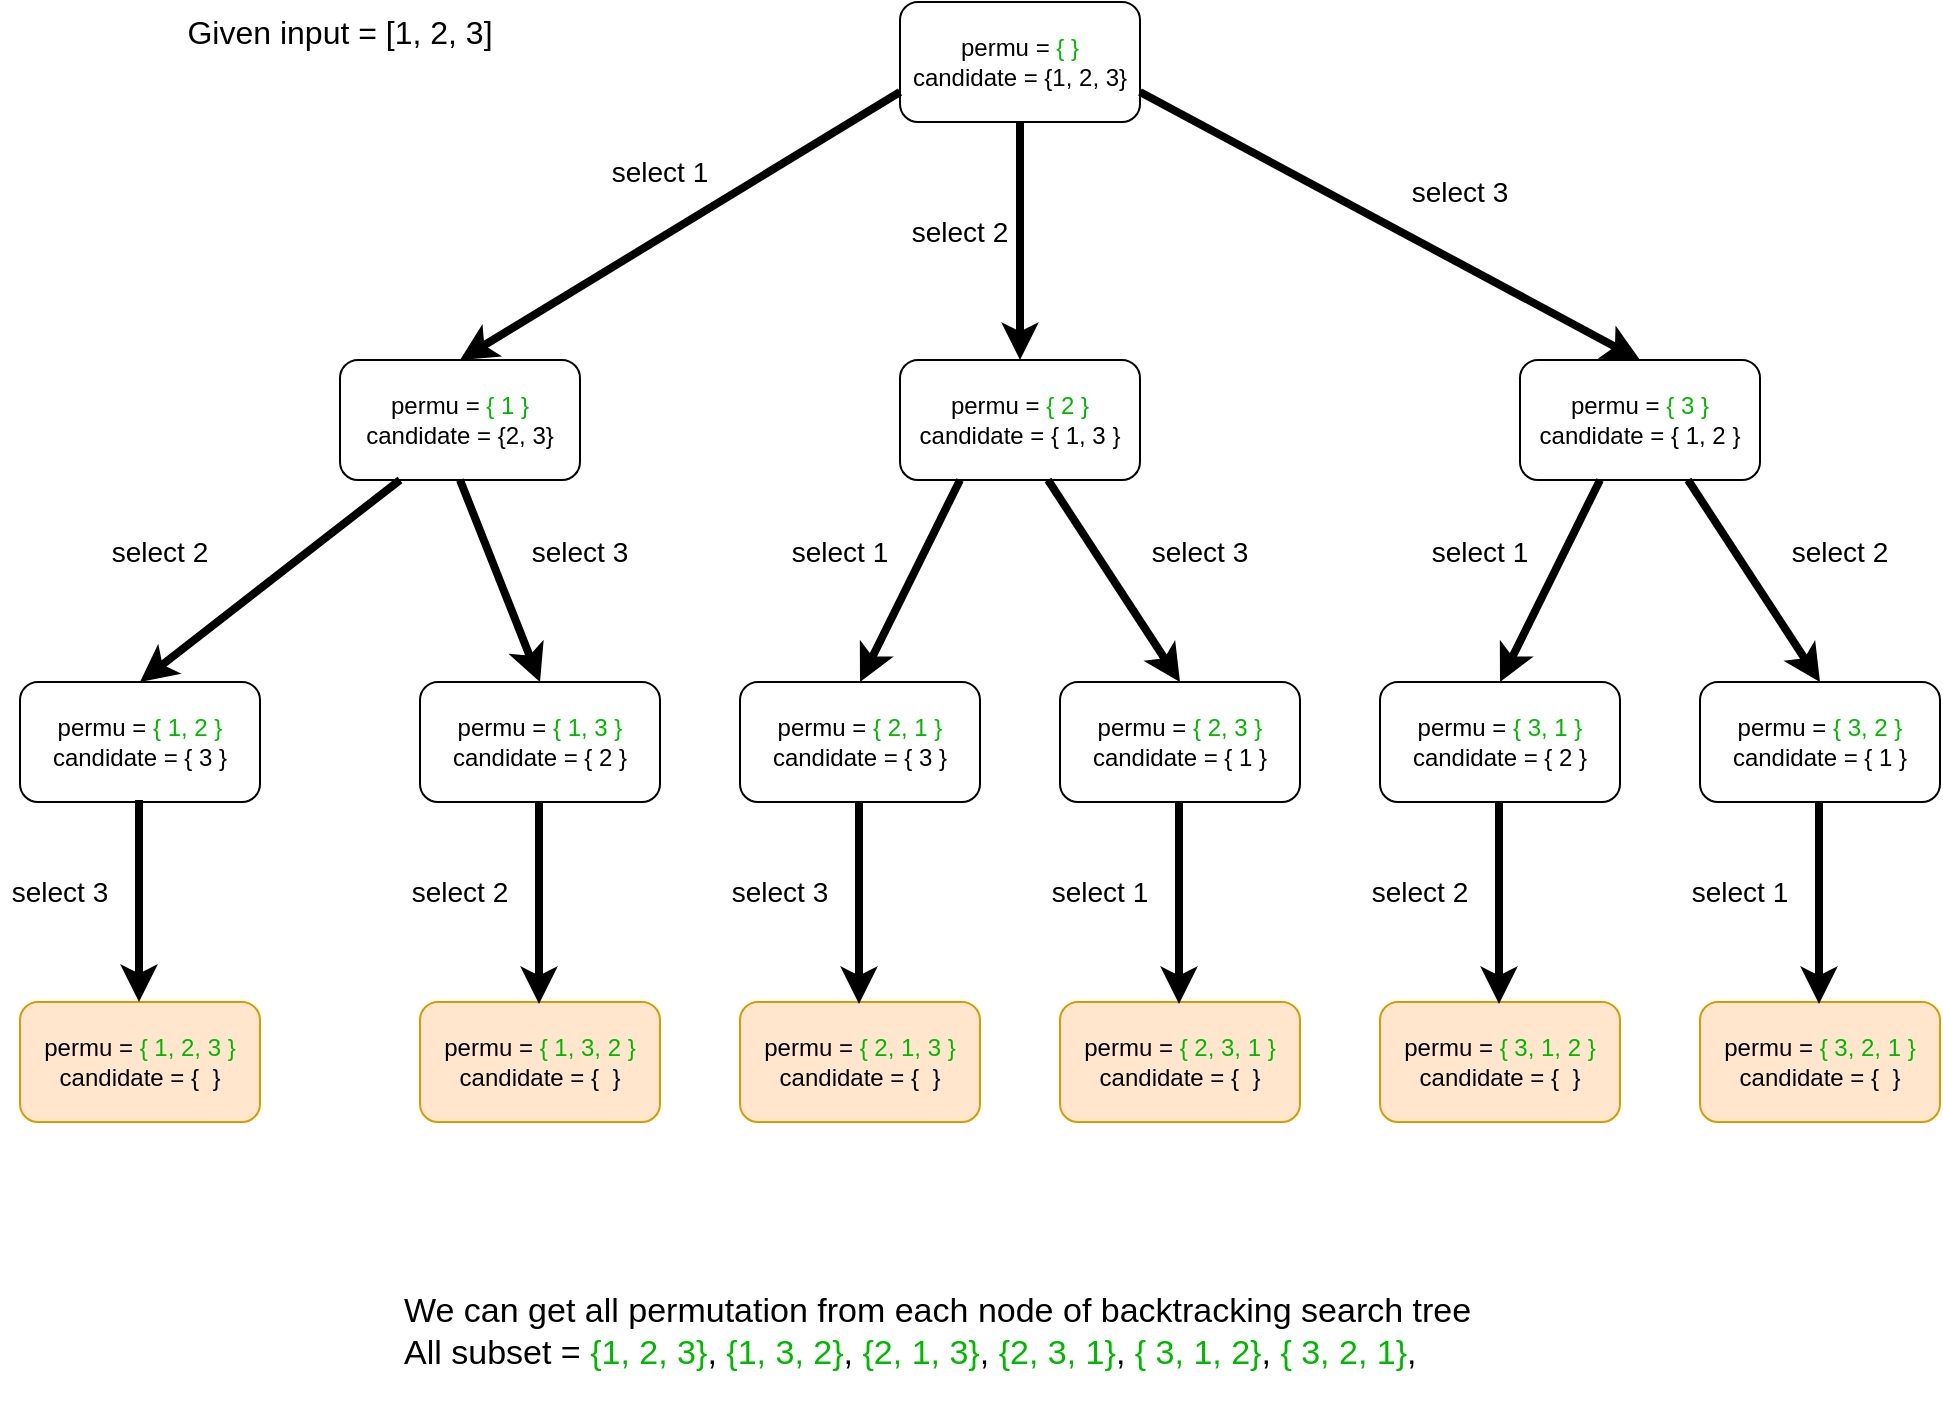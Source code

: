 <mxfile version="20.5.1" type="github">
  <diagram id="DlbZVYgtLoxQPH42LOPV" name="第 1 页">
    <mxGraphModel dx="1956" dy="731" grid="1" gridSize="10" guides="1" tooltips="1" connect="1" arrows="1" fold="1" page="1" pageScale="1" pageWidth="827" pageHeight="1169" math="0" shadow="0">
      <root>
        <mxCell id="0" />
        <mxCell id="1" parent="0" />
        <mxCell id="XcbggA3BBUMzlUa0fJI8-1" value="permu =&lt;font color=&quot;#00b800&quot;&gt; { }&lt;/font&gt;&lt;br&gt;candidate = {1, 2, 3}" style="rounded=1;whiteSpace=wrap;html=1;" parent="1" vertex="1">
          <mxGeometry x="320" y="60" width="120" height="60" as="geometry" />
        </mxCell>
        <mxCell id="XcbggA3BBUMzlUa0fJI8-2" value="permu&amp;nbsp;= &lt;font color=&quot;#00b800&quot;&gt;{ 1 }&lt;/font&gt;&lt;br&gt;candidate = {2, 3}" style="rounded=1;whiteSpace=wrap;html=1;" parent="1" vertex="1">
          <mxGeometry x="40" y="239" width="120" height="60" as="geometry" />
        </mxCell>
        <mxCell id="XcbggA3BBUMzlUa0fJI8-3" value="permu&amp;nbsp;= &lt;font color=&quot;#00b800&quot;&gt;{ 2 }&lt;/font&gt;&lt;br&gt;candidate = { 1, 3 }" style="rounded=1;whiteSpace=wrap;html=1;" parent="1" vertex="1">
          <mxGeometry x="320" y="239" width="120" height="60" as="geometry" />
        </mxCell>
        <mxCell id="XcbggA3BBUMzlUa0fJI8-4" value="permu = &lt;font color=&quot;#00b800&quot;&gt;{ 3 }&lt;/font&gt;&lt;br&gt;candidate = { 1, 2 }" style="rounded=1;whiteSpace=wrap;html=1;" parent="1" vertex="1">
          <mxGeometry x="630" y="239" width="120" height="60" as="geometry" />
        </mxCell>
        <mxCell id="XcbggA3BBUMzlUa0fJI8-5" value="permu&amp;nbsp;= &lt;font color=&quot;#00b800&quot;&gt;{ 1, 2 }&lt;/font&gt;&lt;br&gt;candidate = { 3 }" style="rounded=1;whiteSpace=wrap;html=1;" parent="1" vertex="1">
          <mxGeometry x="-120" y="400" width="120" height="60" as="geometry" />
        </mxCell>
        <mxCell id="XcbggA3BBUMzlUa0fJI8-6" value="permu&amp;nbsp;= &lt;font color=&quot;#00b800&quot;&gt;{ 1, 3 }&lt;/font&gt;&lt;br&gt;candidate = { 2 }" style="rounded=1;whiteSpace=wrap;html=1;" parent="1" vertex="1">
          <mxGeometry x="80" y="400" width="120" height="60" as="geometry" />
        </mxCell>
        <mxCell id="XcbggA3BBUMzlUa0fJI8-7" value="" style="endArrow=classic;html=1;rounded=0;strokeWidth=4;entryX=0.5;entryY=0;entryDx=0;entryDy=0;exitX=0;exitY=0.75;exitDx=0;exitDy=0;" parent="1" source="XcbggA3BBUMzlUa0fJI8-1" target="XcbggA3BBUMzlUa0fJI8-2" edge="1">
          <mxGeometry width="50" height="50" relative="1" as="geometry">
            <mxPoint x="320" y="120" as="sourcePoint" />
            <mxPoint x="290" y="250" as="targetPoint" />
          </mxGeometry>
        </mxCell>
        <mxCell id="XcbggA3BBUMzlUa0fJI8-9" value="" style="endArrow=classic;html=1;rounded=0;strokeWidth=4;entryX=0.5;entryY=0;entryDx=0;entryDy=0;exitX=0.25;exitY=1;exitDx=0;exitDy=0;" parent="1" source="XcbggA3BBUMzlUa0fJI8-2" target="XcbggA3BBUMzlUa0fJI8-5" edge="1">
          <mxGeometry width="50" height="50" relative="1" as="geometry">
            <mxPoint x="120" y="300" as="sourcePoint" />
            <mxPoint x="-10" y="410" as="targetPoint" />
          </mxGeometry>
        </mxCell>
        <mxCell id="XcbggA3BBUMzlUa0fJI8-11" value="" style="endArrow=classic;html=1;rounded=0;strokeWidth=4;entryX=0.5;entryY=0;entryDx=0;entryDy=0;exitX=0.5;exitY=1;exitDx=0;exitDy=0;" parent="1" source="XcbggA3BBUMzlUa0fJI8-1" target="XcbggA3BBUMzlUa0fJI8-3" edge="1">
          <mxGeometry width="50" height="50" relative="1" as="geometry">
            <mxPoint x="420" y="140" as="sourcePoint" />
            <mxPoint x="369.41" y="210" as="targetPoint" />
          </mxGeometry>
        </mxCell>
        <mxCell id="XcbggA3BBUMzlUa0fJI8-12" value="" style="endArrow=classic;html=1;rounded=0;strokeWidth=4;entryX=0.5;entryY=0;entryDx=0;entryDy=0;exitX=0.5;exitY=1;exitDx=0;exitDy=0;" parent="1" source="XcbggA3BBUMzlUa0fJI8-2" target="XcbggA3BBUMzlUa0fJI8-6" edge="1">
          <mxGeometry width="50" height="50" relative="1" as="geometry">
            <mxPoint x="179.82" y="299" as="sourcePoint" />
            <mxPoint x="179" y="390" as="targetPoint" />
          </mxGeometry>
        </mxCell>
        <mxCell id="XcbggA3BBUMzlUa0fJI8-13" value="" style="endArrow=classic;html=1;rounded=0;strokeWidth=4;entryX=0.5;entryY=0;entryDx=0;entryDy=0;exitX=1;exitY=0.75;exitDx=0;exitDy=0;" parent="1" source="XcbggA3BBUMzlUa0fJI8-1" target="XcbggA3BBUMzlUa0fJI8-4" edge="1">
          <mxGeometry width="50" height="50" relative="1" as="geometry">
            <mxPoint x="430.41" y="110" as="sourcePoint" />
            <mxPoint x="430" y="229" as="targetPoint" />
          </mxGeometry>
        </mxCell>
        <mxCell id="XcbggA3BBUMzlUa0fJI8-14" value="&lt;font color=&quot;#000000&quot; style=&quot;font-size: 16px;&quot;&gt;Given input = [1, 2, 3]&lt;/font&gt;" style="text;html=1;strokeColor=none;fillColor=none;align=center;verticalAlign=middle;whiteSpace=wrap;rounded=0;fontColor=#00B800;" parent="1" vertex="1">
          <mxGeometry x="-60" y="60" width="200" height="30" as="geometry" />
        </mxCell>
        <mxCell id="XcbggA3BBUMzlUa0fJI8-15" value="&lt;font color=&quot;#000000&quot; style=&quot;font-size: 17px;&quot;&gt;We can get all permutation from each node of backtracking search tree&lt;br&gt;All subset =&amp;nbsp;&lt;/font&gt;&lt;font style=&quot;font-size: 17px;&quot;&gt;&lt;font style=&quot;font-size: 17px;&quot;&gt;{1, 2, 3}&lt;font style=&quot;font-size: 17px;&quot; color=&quot;#000000&quot;&gt;,&amp;nbsp;&lt;/font&gt;{1, 3, 2}&lt;font style=&quot;font-size: 17px;&quot; color=&quot;#000000&quot;&gt;,&amp;nbsp;&lt;/font&gt;{2, 1, 3}&lt;font style=&quot;font-size: 17px;&quot; color=&quot;#000000&quot;&gt;,&amp;nbsp;&lt;/font&gt;{2, 3, 1}&lt;font style=&quot;font-size: 17px;&quot; color=&quot;#000000&quot;&gt;,&amp;nbsp;&lt;/font&gt;{ 3, 1, 2}&lt;font style=&quot;font-size: 17px;&quot; color=&quot;#000000&quot;&gt;,&amp;nbsp;&lt;/font&gt;{ 3, 2, 1}&lt;font style=&quot;font-size: 17px;&quot; color=&quot;#000000&quot;&gt;,&amp;nbsp;&lt;/font&gt;&lt;/font&gt;&lt;br&gt;&lt;/font&gt;" style="text;html=1;strokeColor=none;fillColor=none;align=left;verticalAlign=middle;whiteSpace=wrap;rounded=0;fontColor=#00B800;" parent="1" vertex="1">
          <mxGeometry x="70" y="680" width="560" height="90" as="geometry" />
        </mxCell>
        <mxCell id="XcbggA3BBUMzlUa0fJI8-16" value="permu = &lt;font color=&quot;#00b800&quot;&gt;{ 2, 1 }&lt;/font&gt;&lt;br&gt;candidate = { 3 }" style="rounded=1;whiteSpace=wrap;html=1;" parent="1" vertex="1">
          <mxGeometry x="240" y="400" width="120" height="60" as="geometry" />
        </mxCell>
        <mxCell id="XcbggA3BBUMzlUa0fJI8-17" value="" style="endArrow=classic;html=1;rounded=0;strokeWidth=4;entryX=0.5;entryY=0;entryDx=0;entryDy=0;exitX=0.25;exitY=1;exitDx=0;exitDy=0;" parent="1" source="XcbggA3BBUMzlUa0fJI8-3" target="XcbggA3BBUMzlUa0fJI8-16" edge="1">
          <mxGeometry width="50" height="50" relative="1" as="geometry">
            <mxPoint x="379.41" y="299" as="sourcePoint" />
            <mxPoint x="379.41" y="400" as="targetPoint" />
          </mxGeometry>
        </mxCell>
        <mxCell id="XcbggA3BBUMzlUa0fJI8-18" value="select 1" style="text;html=1;strokeColor=none;fillColor=none;align=center;verticalAlign=middle;whiteSpace=wrap;rounded=0;fontSize=14;fontColor=#000000;" parent="1" vertex="1">
          <mxGeometry x="170" y="130" width="60" height="30" as="geometry" />
        </mxCell>
        <mxCell id="XcbggA3BBUMzlUa0fJI8-19" value="select 2" style="text;html=1;strokeColor=none;fillColor=none;align=center;verticalAlign=middle;whiteSpace=wrap;rounded=0;fontSize=14;fontColor=#000000;" parent="1" vertex="1">
          <mxGeometry x="320" y="160" width="60" height="30" as="geometry" />
        </mxCell>
        <mxCell id="XcbggA3BBUMzlUa0fJI8-20" value="select 3" style="text;html=1;strokeColor=none;fillColor=none;align=center;verticalAlign=middle;whiteSpace=wrap;rounded=0;fontSize=14;fontColor=#000000;" parent="1" vertex="1">
          <mxGeometry x="570" y="140" width="60" height="30" as="geometry" />
        </mxCell>
        <mxCell id="XcbggA3BBUMzlUa0fJI8-21" value="select 2" style="text;html=1;strokeColor=none;fillColor=none;align=center;verticalAlign=middle;whiteSpace=wrap;rounded=0;fontSize=14;fontColor=#000000;" parent="1" vertex="1">
          <mxGeometry x="-80" y="320" width="60" height="30" as="geometry" />
        </mxCell>
        <mxCell id="XcbggA3BBUMzlUa0fJI8-22" value="select 3" style="text;html=1;strokeColor=none;fillColor=none;align=center;verticalAlign=middle;whiteSpace=wrap;rounded=0;fontSize=14;fontColor=#000000;" parent="1" vertex="1">
          <mxGeometry x="130" y="320" width="60" height="30" as="geometry" />
        </mxCell>
        <mxCell id="XcbggA3BBUMzlUa0fJI8-23" value="select 1" style="text;html=1;strokeColor=none;fillColor=none;align=center;verticalAlign=middle;whiteSpace=wrap;rounded=0;fontSize=14;fontColor=#000000;" parent="1" vertex="1">
          <mxGeometry x="260" y="320" width="60" height="30" as="geometry" />
        </mxCell>
        <mxCell id="rEszVACwRtIEPIkns6uF-1" value="permu&amp;nbsp;= &lt;font color=&quot;#00b800&quot;&gt;{ 1, 2, 3 }&lt;/font&gt;&lt;br&gt;candidate = {&amp;nbsp; }" style="rounded=1;whiteSpace=wrap;html=1;fillColor=#ffe6cc;strokeColor=#d79b00;" parent="1" vertex="1">
          <mxGeometry x="-120" y="560" width="120" height="60" as="geometry" />
        </mxCell>
        <mxCell id="rEszVACwRtIEPIkns6uF-2" value="permu&amp;nbsp;= &lt;font color=&quot;#00b800&quot;&gt;{ 1, 3, 2 }&lt;/font&gt;&lt;br&gt;candidate = {&amp;nbsp; }" style="rounded=1;whiteSpace=wrap;html=1;fillColor=#ffe6cc;strokeColor=#d79b00;" parent="1" vertex="1">
          <mxGeometry x="80" y="560" width="120" height="60" as="geometry" />
        </mxCell>
        <mxCell id="rEszVACwRtIEPIkns6uF-3" value="" style="endArrow=classic;html=1;rounded=0;strokeWidth=4;entryX=0.5;entryY=0;entryDx=0;entryDy=0;exitX=0.5;exitY=1;exitDx=0;exitDy=0;" parent="1" edge="1">
          <mxGeometry width="50" height="50" relative="1" as="geometry">
            <mxPoint x="-60.5" y="459" as="sourcePoint" />
            <mxPoint x="-60.5" y="560" as="targetPoint" />
          </mxGeometry>
        </mxCell>
        <mxCell id="rEszVACwRtIEPIkns6uF-4" value="" style="endArrow=classic;html=1;rounded=0;strokeWidth=4;entryX=0.5;entryY=0;entryDx=0;entryDy=0;exitX=0.5;exitY=1;exitDx=0;exitDy=0;" parent="1" edge="1">
          <mxGeometry width="50" height="50" relative="1" as="geometry">
            <mxPoint x="139.5" y="460" as="sourcePoint" />
            <mxPoint x="139.5" y="561" as="targetPoint" />
          </mxGeometry>
        </mxCell>
        <mxCell id="rEszVACwRtIEPIkns6uF-5" value="permu = &lt;font color=&quot;#00b800&quot;&gt;{ 2, 3 }&lt;/font&gt;&lt;br&gt;candidate = { 1 }" style="rounded=1;whiteSpace=wrap;html=1;" parent="1" vertex="1">
          <mxGeometry x="400" y="400" width="120" height="60" as="geometry" />
        </mxCell>
        <mxCell id="rEszVACwRtIEPIkns6uF-6" value="permu&amp;nbsp;= &lt;font color=&quot;#00b800&quot;&gt;{ 2, 1, 3 }&lt;/font&gt;&lt;br&gt;candidate = {&amp;nbsp; }" style="rounded=1;whiteSpace=wrap;html=1;fillColor=#ffe6cc;strokeColor=#d79b00;" parent="1" vertex="1">
          <mxGeometry x="240" y="560" width="120" height="60" as="geometry" />
        </mxCell>
        <mxCell id="rEszVACwRtIEPIkns6uF-7" value="" style="endArrow=classic;html=1;rounded=0;strokeWidth=4;entryX=0.5;entryY=0;entryDx=0;entryDy=0;exitX=0.5;exitY=1;exitDx=0;exitDy=0;" parent="1" edge="1">
          <mxGeometry width="50" height="50" relative="1" as="geometry">
            <mxPoint x="299.5" y="460" as="sourcePoint" />
            <mxPoint x="299.5" y="561" as="targetPoint" />
          </mxGeometry>
        </mxCell>
        <mxCell id="rEszVACwRtIEPIkns6uF-8" value="select 3" style="text;html=1;strokeColor=none;fillColor=none;align=center;verticalAlign=middle;whiteSpace=wrap;rounded=0;fontSize=14;fontColor=#000000;" parent="1" vertex="1">
          <mxGeometry x="-130" y="490" width="60" height="30" as="geometry" />
        </mxCell>
        <mxCell id="rEszVACwRtIEPIkns6uF-10" value="select 2" style="text;html=1;strokeColor=none;fillColor=none;align=center;verticalAlign=middle;whiteSpace=wrap;rounded=0;fontSize=14;fontColor=#000000;" parent="1" vertex="1">
          <mxGeometry x="70" y="490" width="60" height="30" as="geometry" />
        </mxCell>
        <mxCell id="rEszVACwRtIEPIkns6uF-11" value="select 3" style="text;html=1;strokeColor=none;fillColor=none;align=center;verticalAlign=middle;whiteSpace=wrap;rounded=0;fontSize=14;fontColor=#000000;" parent="1" vertex="1">
          <mxGeometry x="230" y="490" width="60" height="30" as="geometry" />
        </mxCell>
        <mxCell id="rEszVACwRtIEPIkns6uF-12" value="permu&amp;nbsp;= &lt;font color=&quot;#00b800&quot;&gt;{ 2, 3, 1 }&lt;/font&gt;&lt;br&gt;candidate = {&amp;nbsp; }" style="rounded=1;whiteSpace=wrap;html=1;fillColor=#ffe6cc;strokeColor=#d79b00;" parent="1" vertex="1">
          <mxGeometry x="400" y="560" width="120" height="60" as="geometry" />
        </mxCell>
        <mxCell id="rEszVACwRtIEPIkns6uF-13" value="" style="endArrow=classic;html=1;rounded=0;strokeWidth=4;entryX=0.5;entryY=0;entryDx=0;entryDy=0;exitX=0.5;exitY=1;exitDx=0;exitDy=0;" parent="1" edge="1">
          <mxGeometry width="50" height="50" relative="1" as="geometry">
            <mxPoint x="459.5" y="460" as="sourcePoint" />
            <mxPoint x="459.5" y="561" as="targetPoint" />
          </mxGeometry>
        </mxCell>
        <mxCell id="rEszVACwRtIEPIkns6uF-14" value="select 1" style="text;html=1;strokeColor=none;fillColor=none;align=center;verticalAlign=middle;whiteSpace=wrap;rounded=0;fontSize=14;fontColor=#000000;" parent="1" vertex="1">
          <mxGeometry x="390" y="490" width="60" height="30" as="geometry" />
        </mxCell>
        <mxCell id="rEszVACwRtIEPIkns6uF-15" value="" style="endArrow=classic;html=1;rounded=0;strokeWidth=4;entryX=0.5;entryY=0;entryDx=0;entryDy=0;exitX=0.5;exitY=1;exitDx=0;exitDy=0;" parent="1" target="rEszVACwRtIEPIkns6uF-5" edge="1">
          <mxGeometry width="50" height="50" relative="1" as="geometry">
            <mxPoint x="394" y="299" as="sourcePoint" />
            <mxPoint x="434" y="400" as="targetPoint" />
          </mxGeometry>
        </mxCell>
        <mxCell id="oWrks44RNh1cjBgED0Lu-1" value="select 3" style="text;html=1;strokeColor=none;fillColor=none;align=center;verticalAlign=middle;whiteSpace=wrap;rounded=0;fontSize=14;fontColor=#000000;" vertex="1" parent="1">
          <mxGeometry x="440" y="320" width="60" height="30" as="geometry" />
        </mxCell>
        <mxCell id="oWrks44RNh1cjBgED0Lu-3" value="permu = &lt;font color=&quot;#00b800&quot;&gt;{ 3, 1 }&lt;/font&gt;&lt;br&gt;candidate = { 2 }" style="rounded=1;whiteSpace=wrap;html=1;" vertex="1" parent="1">
          <mxGeometry x="560" y="400" width="120" height="60" as="geometry" />
        </mxCell>
        <mxCell id="oWrks44RNh1cjBgED0Lu-4" value="" style="endArrow=classic;html=1;rounded=0;strokeWidth=4;entryX=0.5;entryY=0;entryDx=0;entryDy=0;exitX=0.25;exitY=1;exitDx=0;exitDy=0;" edge="1" parent="1" target="oWrks44RNh1cjBgED0Lu-3">
          <mxGeometry width="50" height="50" relative="1" as="geometry">
            <mxPoint x="670" y="299" as="sourcePoint" />
            <mxPoint x="699.41" y="400" as="targetPoint" />
          </mxGeometry>
        </mxCell>
        <mxCell id="oWrks44RNh1cjBgED0Lu-5" value="select 1" style="text;html=1;strokeColor=none;fillColor=none;align=center;verticalAlign=middle;whiteSpace=wrap;rounded=0;fontSize=14;fontColor=#000000;" vertex="1" parent="1">
          <mxGeometry x="580" y="320" width="60" height="30" as="geometry" />
        </mxCell>
        <mxCell id="oWrks44RNh1cjBgED0Lu-6" value="permu = &lt;font color=&quot;#00b800&quot;&gt;{ 3, 2 }&lt;/font&gt;&lt;br&gt;candidate = { 1 }" style="rounded=1;whiteSpace=wrap;html=1;" vertex="1" parent="1">
          <mxGeometry x="720" y="400" width="120" height="60" as="geometry" />
        </mxCell>
        <mxCell id="oWrks44RNh1cjBgED0Lu-7" value="permu&amp;nbsp;= &lt;font color=&quot;#00b800&quot;&gt;{ 3, 1, 2 }&lt;/font&gt;&lt;br&gt;candidate = {&amp;nbsp; }" style="rounded=1;whiteSpace=wrap;html=1;fillColor=#ffe6cc;strokeColor=#d79b00;" vertex="1" parent="1">
          <mxGeometry x="560" y="560" width="120" height="60" as="geometry" />
        </mxCell>
        <mxCell id="oWrks44RNh1cjBgED0Lu-8" value="" style="endArrow=classic;html=1;rounded=0;strokeWidth=4;entryX=0.5;entryY=0;entryDx=0;entryDy=0;exitX=0.5;exitY=1;exitDx=0;exitDy=0;" edge="1" parent="1">
          <mxGeometry width="50" height="50" relative="1" as="geometry">
            <mxPoint x="619.5" y="460" as="sourcePoint" />
            <mxPoint x="619.5" y="561" as="targetPoint" />
          </mxGeometry>
        </mxCell>
        <mxCell id="oWrks44RNh1cjBgED0Lu-9" value="select 2" style="text;html=1;strokeColor=none;fillColor=none;align=center;verticalAlign=middle;whiteSpace=wrap;rounded=0;fontSize=14;fontColor=#000000;" vertex="1" parent="1">
          <mxGeometry x="550" y="490" width="60" height="30" as="geometry" />
        </mxCell>
        <mxCell id="oWrks44RNh1cjBgED0Lu-10" value="permu&amp;nbsp;= &lt;font color=&quot;#00b800&quot;&gt;{ 3, 2, 1 }&lt;/font&gt;&lt;br&gt;candidate = {&amp;nbsp; }" style="rounded=1;whiteSpace=wrap;html=1;fillColor=#ffe6cc;strokeColor=#d79b00;" vertex="1" parent="1">
          <mxGeometry x="720" y="560" width="120" height="60" as="geometry" />
        </mxCell>
        <mxCell id="oWrks44RNh1cjBgED0Lu-11" value="" style="endArrow=classic;html=1;rounded=0;strokeWidth=4;entryX=0.5;entryY=0;entryDx=0;entryDy=0;exitX=0.5;exitY=1;exitDx=0;exitDy=0;" edge="1" parent="1">
          <mxGeometry width="50" height="50" relative="1" as="geometry">
            <mxPoint x="779.5" y="460" as="sourcePoint" />
            <mxPoint x="779.5" y="561" as="targetPoint" />
          </mxGeometry>
        </mxCell>
        <mxCell id="oWrks44RNh1cjBgED0Lu-12" value="select 1" style="text;html=1;strokeColor=none;fillColor=none;align=center;verticalAlign=middle;whiteSpace=wrap;rounded=0;fontSize=14;fontColor=#000000;" vertex="1" parent="1">
          <mxGeometry x="710" y="490" width="60" height="30" as="geometry" />
        </mxCell>
        <mxCell id="oWrks44RNh1cjBgED0Lu-13" value="" style="endArrow=classic;html=1;rounded=0;strokeWidth=4;entryX=0.5;entryY=0;entryDx=0;entryDy=0;exitX=0.5;exitY=1;exitDx=0;exitDy=0;" edge="1" parent="1" target="oWrks44RNh1cjBgED0Lu-6">
          <mxGeometry width="50" height="50" relative="1" as="geometry">
            <mxPoint x="714" y="299" as="sourcePoint" />
            <mxPoint x="754" y="400" as="targetPoint" />
          </mxGeometry>
        </mxCell>
        <mxCell id="oWrks44RNh1cjBgED0Lu-14" value="select 2" style="text;html=1;strokeColor=none;fillColor=none;align=center;verticalAlign=middle;whiteSpace=wrap;rounded=0;fontSize=14;fontColor=#000000;" vertex="1" parent="1">
          <mxGeometry x="760" y="320" width="60" height="30" as="geometry" />
        </mxCell>
      </root>
    </mxGraphModel>
  </diagram>
</mxfile>

